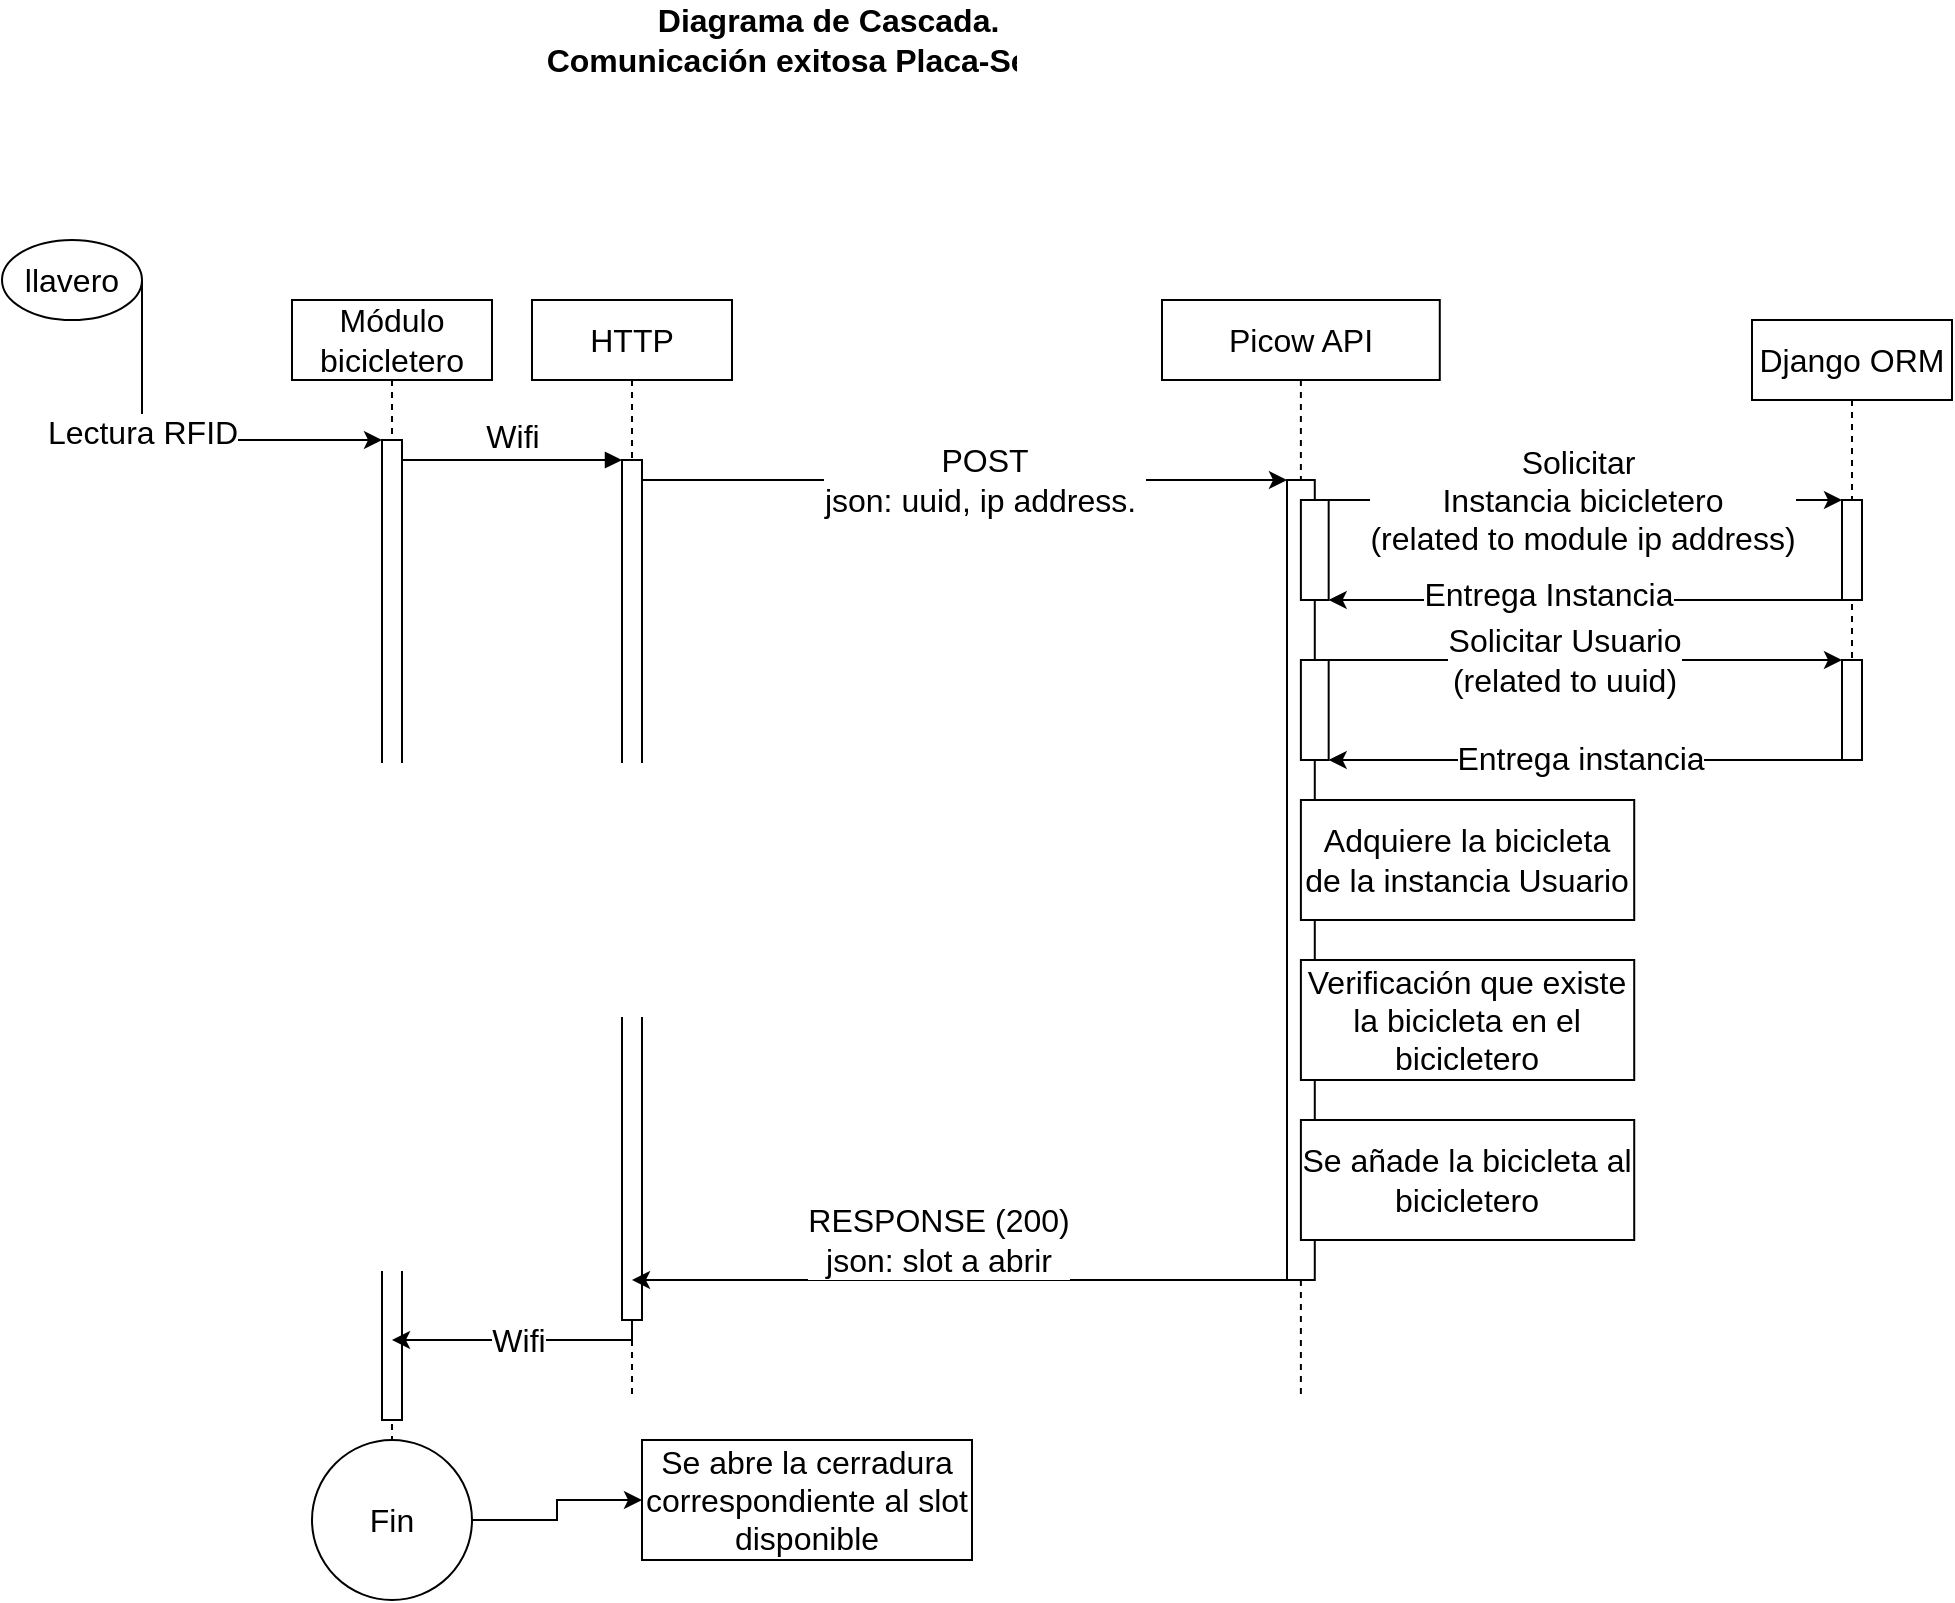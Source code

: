<mxfile version="24.4.8" type="device">
  <diagram name="Page-1" id="2YBvvXClWsGukQMizWep">
    <mxGraphModel dx="1368" dy="838" grid="1" gridSize="10" guides="1" tooltips="1" connect="1" arrows="1" fold="1" page="1" pageScale="1" pageWidth="1100" pageHeight="850" math="0" shadow="0">
      <root>
        <mxCell id="0" />
        <mxCell id="1" parent="0" />
        <mxCell id="aM9ryv3xv72pqoxQDRHE-1" value="Módulo bicicletero" style="shape=umlLifeline;perimeter=lifelinePerimeter;whiteSpace=wrap;html=1;container=0;dropTarget=0;collapsible=0;recursiveResize=0;outlineConnect=0;portConstraint=eastwest;newEdgeStyle={&quot;edgeStyle&quot;:&quot;elbowEdgeStyle&quot;,&quot;elbow&quot;:&quot;vertical&quot;,&quot;curved&quot;:0,&quot;rounded&quot;:0};fontSize=16;" parent="1" vertex="1">
          <mxGeometry x="155" y="180" width="100" height="650" as="geometry" />
        </mxCell>
        <mxCell id="aM9ryv3xv72pqoxQDRHE-2" value="" style="html=1;points=[];perimeter=orthogonalPerimeter;outlineConnect=0;targetShapes=umlLifeline;portConstraint=eastwest;newEdgeStyle={&quot;edgeStyle&quot;:&quot;elbowEdgeStyle&quot;,&quot;elbow&quot;:&quot;vertical&quot;,&quot;curved&quot;:0,&quot;rounded&quot;:0};fontSize=16;" parent="aM9ryv3xv72pqoxQDRHE-1" vertex="1">
          <mxGeometry x="45" y="70" width="10" height="490" as="geometry" />
        </mxCell>
        <mxCell id="aM9ryv3xv72pqoxQDRHE-5" value="HTTP" style="shape=umlLifeline;perimeter=lifelinePerimeter;whiteSpace=wrap;html=1;container=0;dropTarget=0;collapsible=0;recursiveResize=0;outlineConnect=0;portConstraint=eastwest;newEdgeStyle={&quot;edgeStyle&quot;:&quot;elbowEdgeStyle&quot;,&quot;elbow&quot;:&quot;vertical&quot;,&quot;curved&quot;:0,&quot;rounded&quot;:0};fontSize=16;" parent="1" vertex="1">
          <mxGeometry x="275" y="180" width="100" height="550" as="geometry" />
        </mxCell>
        <mxCell id="aM9ryv3xv72pqoxQDRHE-6" value="" style="html=1;points=[];perimeter=orthogonalPerimeter;outlineConnect=0;targetShapes=umlLifeline;portConstraint=eastwest;newEdgeStyle={&quot;edgeStyle&quot;:&quot;elbowEdgeStyle&quot;,&quot;elbow&quot;:&quot;vertical&quot;,&quot;curved&quot;:0,&quot;rounded&quot;:0};fontSize=16;" parent="aM9ryv3xv72pqoxQDRHE-5" vertex="1">
          <mxGeometry x="45" y="80" width="10" height="430" as="geometry" />
        </mxCell>
        <mxCell id="aM9ryv3xv72pqoxQDRHE-7" value="Wifi" style="html=1;verticalAlign=bottom;endArrow=block;edgeStyle=elbowEdgeStyle;elbow=vertical;curved=0;rounded=0;fontSize=16;" parent="1" source="aM9ryv3xv72pqoxQDRHE-2" target="aM9ryv3xv72pqoxQDRHE-6" edge="1">
          <mxGeometry relative="1" as="geometry">
            <mxPoint x="325" y="270" as="sourcePoint" />
            <Array as="points">
              <mxPoint x="310" y="260" />
            </Array>
            <mxPoint as="offset" />
          </mxGeometry>
        </mxCell>
        <mxCell id="hNWl9owBEaFHa4xk389I-3" value="Django ORM" style="shape=umlLifeline;perimeter=lifelinePerimeter;whiteSpace=wrap;html=1;container=0;dropTarget=0;collapsible=0;recursiveResize=0;outlineConnect=0;portConstraint=eastwest;newEdgeStyle={&quot;edgeStyle&quot;:&quot;elbowEdgeStyle&quot;,&quot;elbow&quot;:&quot;vertical&quot;,&quot;curved&quot;:0,&quot;rounded&quot;:0};fontSize=16;" parent="1" vertex="1">
          <mxGeometry x="885" y="190" width="100" height="220" as="geometry" />
        </mxCell>
        <mxCell id="hNWl9owBEaFHa4xk389I-4" value="" style="html=1;points=[];perimeter=orthogonalPerimeter;outlineConnect=0;targetShapes=umlLifeline;portConstraint=eastwest;newEdgeStyle={&quot;edgeStyle&quot;:&quot;elbowEdgeStyle&quot;,&quot;elbow&quot;:&quot;vertical&quot;,&quot;curved&quot;:0,&quot;rounded&quot;:0};fontSize=16;" parent="hNWl9owBEaFHa4xk389I-3" vertex="1">
          <mxGeometry x="45" y="90" width="10" height="50" as="geometry" />
        </mxCell>
        <mxCell id="hNWl9owBEaFHa4xk389I-21" value="" style="html=1;points=[];perimeter=orthogonalPerimeter;outlineConnect=0;targetShapes=umlLifeline;portConstraint=eastwest;newEdgeStyle={&quot;edgeStyle&quot;:&quot;elbowEdgeStyle&quot;,&quot;elbow&quot;:&quot;vertical&quot;,&quot;curved&quot;:0,&quot;rounded&quot;:0};fontSize=16;" parent="hNWl9owBEaFHa4xk389I-3" vertex="1">
          <mxGeometry x="45" y="170" width="10" height="50" as="geometry" />
        </mxCell>
        <mxCell id="hNWl9owBEaFHa4xk389I-5" value="Diagrama de Cascada.&amp;nbsp;&lt;div style=&quot;font-size: 16px;&quot;&gt;Comunicación exitosa Placa-Servidor&lt;/div&gt;" style="text;strokeColor=none;fillColor=none;html=1;fontSize=16;fontStyle=1;verticalAlign=middle;align=center;" parent="1" vertex="1">
          <mxGeometry x="165" y="30" width="520" height="40" as="geometry" />
        </mxCell>
        <mxCell id="hNWl9owBEaFHa4xk389I-8" style="edgeStyle=orthogonalEdgeStyle;rounded=0;orthogonalLoop=1;jettySize=auto;html=1;exitX=1;exitY=0.5;exitDx=0;exitDy=0;fontSize=16;" parent="1" source="hNWl9owBEaFHa4xk389I-7" target="aM9ryv3xv72pqoxQDRHE-2" edge="1">
          <mxGeometry relative="1" as="geometry">
            <mxPoint x="155" y="250" as="targetPoint" />
            <Array as="points">
              <mxPoint x="205" y="250" />
              <mxPoint x="205" y="250" />
            </Array>
          </mxGeometry>
        </mxCell>
        <mxCell id="hNWl9owBEaFHa4xk389I-9" value="Lectura RFID" style="edgeLabel;html=1;align=center;verticalAlign=middle;resizable=0;points=[];fontSize=16;" parent="hNWl9owBEaFHa4xk389I-8" vertex="1" connectable="0">
          <mxGeometry x="-0.244" relative="1" as="geometry">
            <mxPoint as="offset" />
          </mxGeometry>
        </mxCell>
        <mxCell id="hNWl9owBEaFHa4xk389I-7" value="llavero" style="ellipse;whiteSpace=wrap;html=1;fontSize=16;" parent="1" vertex="1">
          <mxGeometry x="10" y="150" width="70" height="40" as="geometry" />
        </mxCell>
        <mxCell id="hNWl9owBEaFHa4xk389I-10" style="edgeStyle=elbowEdgeStyle;rounded=0;orthogonalLoop=1;jettySize=auto;html=1;elbow=vertical;curved=0;fontSize=16;" parent="1" source="aM9ryv3xv72pqoxQDRHE-6" target="hNWl9owBEaFHa4xk389I-2" edge="1">
          <mxGeometry relative="1" as="geometry">
            <Array as="points">
              <mxPoint x="455" y="270" />
            </Array>
          </mxGeometry>
        </mxCell>
        <mxCell id="hNWl9owBEaFHa4xk389I-11" value="POST&lt;div style=&quot;font-size: 16px;&quot;&gt;json: uuid, ip address.&amp;nbsp;&lt;/div&gt;" style="edgeLabel;html=1;align=center;verticalAlign=middle;resizable=0;points=[];fontSize=16;" parent="hNWl9owBEaFHa4xk389I-10" vertex="1" connectable="0">
          <mxGeometry x="0.187" y="-2" relative="1" as="geometry">
            <mxPoint x="-21" y="-2" as="offset" />
          </mxGeometry>
        </mxCell>
        <mxCell id="hNWl9owBEaFHa4xk389I-12" style="edgeStyle=elbowEdgeStyle;rounded=0;orthogonalLoop=1;jettySize=auto;html=1;elbow=vertical;curved=0;fontSize=16;" parent="1" source="hNWl9owBEaFHa4xk389I-2" target="hNWl9owBEaFHa4xk389I-4" edge="1">
          <mxGeometry relative="1" as="geometry">
            <Array as="points">
              <mxPoint x="815" y="280" />
            </Array>
          </mxGeometry>
        </mxCell>
        <mxCell id="hNWl9owBEaFHa4xk389I-13" value="Solicitar&amp;nbsp;&lt;div style=&quot;font-size: 16px;&quot;&gt;Instancia bicicletero&lt;/div&gt;&lt;div style=&quot;font-size: 16px;&quot;&gt;(related to module ip address)&lt;/div&gt;" style="edgeLabel;html=1;align=center;verticalAlign=middle;resizable=0;points=[];fontSize=16;" parent="hNWl9owBEaFHa4xk389I-12" vertex="1" connectable="0">
          <mxGeometry x="-0.001" y="1" relative="1" as="geometry">
            <mxPoint x="2" y="1" as="offset" />
          </mxGeometry>
        </mxCell>
        <mxCell id="hNWl9owBEaFHa4xk389I-17" style="edgeStyle=elbowEdgeStyle;rounded=0;orthogonalLoop=1;jettySize=auto;html=1;elbow=vertical;curved=0;entryX=1;entryY=1;entryDx=0;entryDy=0;fontSize=16;" parent="1" source="hNWl9owBEaFHa4xk389I-4" target="hNWl9owBEaFHa4xk389I-16" edge="1">
          <mxGeometry relative="1" as="geometry">
            <mxPoint x="901.69" y="329.346" as="sourcePoint" />
            <mxPoint x="755.0" y="329.31" as="targetPoint" />
          </mxGeometry>
        </mxCell>
        <mxCell id="hNWl9owBEaFHa4xk389I-18" value="Entrega Instancia" style="edgeLabel;html=1;align=center;verticalAlign=middle;resizable=0;points=[];fontSize=16;" parent="hNWl9owBEaFHa4xk389I-17" vertex="1" connectable="0">
          <mxGeometry x="0.322" y="-3" relative="1" as="geometry">
            <mxPoint x="22" as="offset" />
          </mxGeometry>
        </mxCell>
        <mxCell id="hNWl9owBEaFHa4xk389I-22" style="edgeStyle=orthogonalEdgeStyle;rounded=0;orthogonalLoop=1;jettySize=auto;html=1;exitX=1;exitY=0;exitDx=0;exitDy=0;fontSize=16;" parent="1" source="hNWl9owBEaFHa4xk389I-19" target="hNWl9owBEaFHa4xk389I-21" edge="1">
          <mxGeometry relative="1" as="geometry">
            <Array as="points">
              <mxPoint x="795" y="360" />
              <mxPoint x="795" y="360" />
            </Array>
          </mxGeometry>
        </mxCell>
        <mxCell id="hNWl9owBEaFHa4xk389I-23" value="Solicitar Usuario&lt;div style=&quot;font-size: 16px;&quot;&gt;(related to uuid)&lt;/div&gt;" style="edgeLabel;html=1;align=center;verticalAlign=middle;resizable=0;points=[];fontSize=16;" parent="hNWl9owBEaFHa4xk389I-22" vertex="1" connectable="0">
          <mxGeometry x="-0.229" y="-2" relative="1" as="geometry">
            <mxPoint x="18" y="-2" as="offset" />
          </mxGeometry>
        </mxCell>
        <mxCell id="hNWl9owBEaFHa4xk389I-25" value="" style="group;fontSize=16;" parent="1" vertex="1" connectable="0">
          <mxGeometry x="590" y="180" width="250" height="640" as="geometry" />
        </mxCell>
        <mxCell id="hNWl9owBEaFHa4xk389I-24" value="" style="group;fontSize=16;" parent="hNWl9owBEaFHa4xk389I-25" vertex="1" connectable="0">
          <mxGeometry width="250.0" height="640" as="geometry" />
        </mxCell>
        <mxCell id="hNWl9owBEaFHa4xk389I-1" value="Picow API" style="shape=umlLifeline;perimeter=lifelinePerimeter;whiteSpace=wrap;html=1;container=0;dropTarget=0;collapsible=0;recursiveResize=0;outlineConnect=0;portConstraint=eastwest;newEdgeStyle={&quot;edgeStyle&quot;:&quot;elbowEdgeStyle&quot;,&quot;elbow&quot;:&quot;vertical&quot;,&quot;curved&quot;:0,&quot;rounded&quot;:0};fontSize=16;" parent="hNWl9owBEaFHa4xk389I-24" vertex="1">
          <mxGeometry width="138.889" height="550" as="geometry" />
        </mxCell>
        <mxCell id="hNWl9owBEaFHa4xk389I-2" value="" style="html=1;points=[];perimeter=orthogonalPerimeter;outlineConnect=0;targetShapes=umlLifeline;portConstraint=eastwest;newEdgeStyle={&quot;edgeStyle&quot;:&quot;elbowEdgeStyle&quot;,&quot;elbow&quot;:&quot;vertical&quot;,&quot;curved&quot;:0,&quot;rounded&quot;:0};fontSize=16;" parent="hNWl9owBEaFHa4xk389I-1" vertex="1">
          <mxGeometry x="62.5" y="90" width="13.89" height="400" as="geometry" />
        </mxCell>
        <mxCell id="hNWl9owBEaFHa4xk389I-16" value="" style="rounded=0;whiteSpace=wrap;html=1;fontSize=16;" parent="hNWl9owBEaFHa4xk389I-24" vertex="1">
          <mxGeometry x="69.444" y="100" width="13.889" height="50" as="geometry" />
        </mxCell>
        <mxCell id="hNWl9owBEaFHa4xk389I-28" value="Adquiere la bicicleta&lt;div style=&quot;font-size: 16px;&quot;&gt;de la instancia Usuario&lt;/div&gt;" style="rounded=0;whiteSpace=wrap;html=1;fontSize=16;" parent="hNWl9owBEaFHa4xk389I-24" vertex="1">
          <mxGeometry x="69.444" y="250" width="166.667" height="60" as="geometry" />
        </mxCell>
        <mxCell id="hNWl9owBEaFHa4xk389I-36" value="Verificación que existe la bicicleta en el bicicletero" style="rounded=0;whiteSpace=wrap;html=1;fontSize=16;" parent="hNWl9owBEaFHa4xk389I-24" vertex="1">
          <mxGeometry x="69.444" y="330" width="166.667" height="60" as="geometry" />
        </mxCell>
        <mxCell id="hNWl9owBEaFHa4xk389I-45" value="Se añade la bicicleta al bicicletero" style="rounded=0;whiteSpace=wrap;html=1;fontSize=16;" parent="hNWl9owBEaFHa4xk389I-24" vertex="1">
          <mxGeometry x="69.444" y="410" width="166.667" height="60" as="geometry" />
        </mxCell>
        <mxCell id="hNWl9owBEaFHa4xk389I-19" value="" style="rounded=0;whiteSpace=wrap;html=1;fontSize=16;" parent="hNWl9owBEaFHa4xk389I-25" vertex="1">
          <mxGeometry x="69.444" y="180" width="13.889" height="50" as="geometry" />
        </mxCell>
        <mxCell id="hNWl9owBEaFHa4xk389I-26" style="edgeStyle=elbowEdgeStyle;rounded=0;orthogonalLoop=1;jettySize=auto;html=1;elbow=vertical;curved=0;entryX=1;entryY=1;entryDx=0;entryDy=0;fontSize=16;" parent="1" source="hNWl9owBEaFHa4xk389I-21" target="hNWl9owBEaFHa4xk389I-19" edge="1">
          <mxGeometry relative="1" as="geometry" />
        </mxCell>
        <mxCell id="hNWl9owBEaFHa4xk389I-27" value="Entrega instancia" style="edgeLabel;html=1;align=center;verticalAlign=middle;resizable=0;points=[];fontSize=16;" parent="hNWl9owBEaFHa4xk389I-26" vertex="1" connectable="0">
          <mxGeometry x="0.023" y="-1" relative="1" as="geometry">
            <mxPoint as="offset" />
          </mxGeometry>
        </mxCell>
        <mxCell id="hNWl9owBEaFHa4xk389I-46" style="edgeStyle=elbowEdgeStyle;rounded=0;orthogonalLoop=1;jettySize=auto;html=1;elbow=vertical;curved=0;fontSize=16;" parent="1" source="hNWl9owBEaFHa4xk389I-2" target="aM9ryv3xv72pqoxQDRHE-5" edge="1">
          <mxGeometry relative="1" as="geometry">
            <Array as="points">
              <mxPoint x="380" y="670" />
              <mxPoint x="580" y="690" />
              <mxPoint x="415" y="720" />
            </Array>
          </mxGeometry>
        </mxCell>
        <mxCell id="hNWl9owBEaFHa4xk389I-47" value="RESPONSE (200)&lt;div style=&quot;font-size: 16px;&quot;&gt;json: slot a abrir&lt;/div&gt;" style="edgeLabel;html=1;align=center;verticalAlign=middle;resizable=0;points=[];fontSize=16;" parent="hNWl9owBEaFHa4xk389I-46" vertex="1" connectable="0">
          <mxGeometry x="0.159" relative="1" as="geometry">
            <mxPoint x="15" y="-20" as="offset" />
          </mxGeometry>
        </mxCell>
        <mxCell id="hNWl9owBEaFHa4xk389I-48" style="edgeStyle=elbowEdgeStyle;rounded=0;orthogonalLoop=1;jettySize=auto;html=1;elbow=vertical;curved=0;fontSize=16;" parent="1" source="aM9ryv3xv72pqoxQDRHE-6" target="aM9ryv3xv72pqoxQDRHE-1" edge="1">
          <mxGeometry relative="1" as="geometry">
            <Array as="points">
              <mxPoint x="240" y="700" />
              <mxPoint x="265" y="720" />
            </Array>
          </mxGeometry>
        </mxCell>
        <mxCell id="hNWl9owBEaFHa4xk389I-49" value="Wifi" style="edgeLabel;html=1;align=center;verticalAlign=middle;resizable=0;points=[];fontSize=16;" parent="hNWl9owBEaFHa4xk389I-48" vertex="1" connectable="0">
          <mxGeometry x="0.29" y="1" relative="1" as="geometry">
            <mxPoint x="17" y="-1" as="offset" />
          </mxGeometry>
        </mxCell>
        <mxCell id="hNWl9owBEaFHa4xk389I-50" value="Se abre la cerradura correspondiente al slot disponible" style="rounded=0;whiteSpace=wrap;html=1;fontSize=16;" parent="1" vertex="1">
          <mxGeometry x="330" y="750" width="165" height="60" as="geometry" />
        </mxCell>
        <mxCell id="zb8dq-fMBUlDlg80A-PL-2" value="" style="edgeStyle=orthogonalEdgeStyle;rounded=0;orthogonalLoop=1;jettySize=auto;html=1;" edge="1" parent="1" source="hNWl9owBEaFHa4xk389I-51" target="hNWl9owBEaFHa4xk389I-50">
          <mxGeometry relative="1" as="geometry" />
        </mxCell>
        <mxCell id="hNWl9owBEaFHa4xk389I-51" value="Fin" style="ellipse;whiteSpace=wrap;html=1;aspect=fixed;fontSize=16;" parent="1" vertex="1">
          <mxGeometry x="165" y="750" width="80" height="80" as="geometry" />
        </mxCell>
      </root>
    </mxGraphModel>
  </diagram>
</mxfile>
